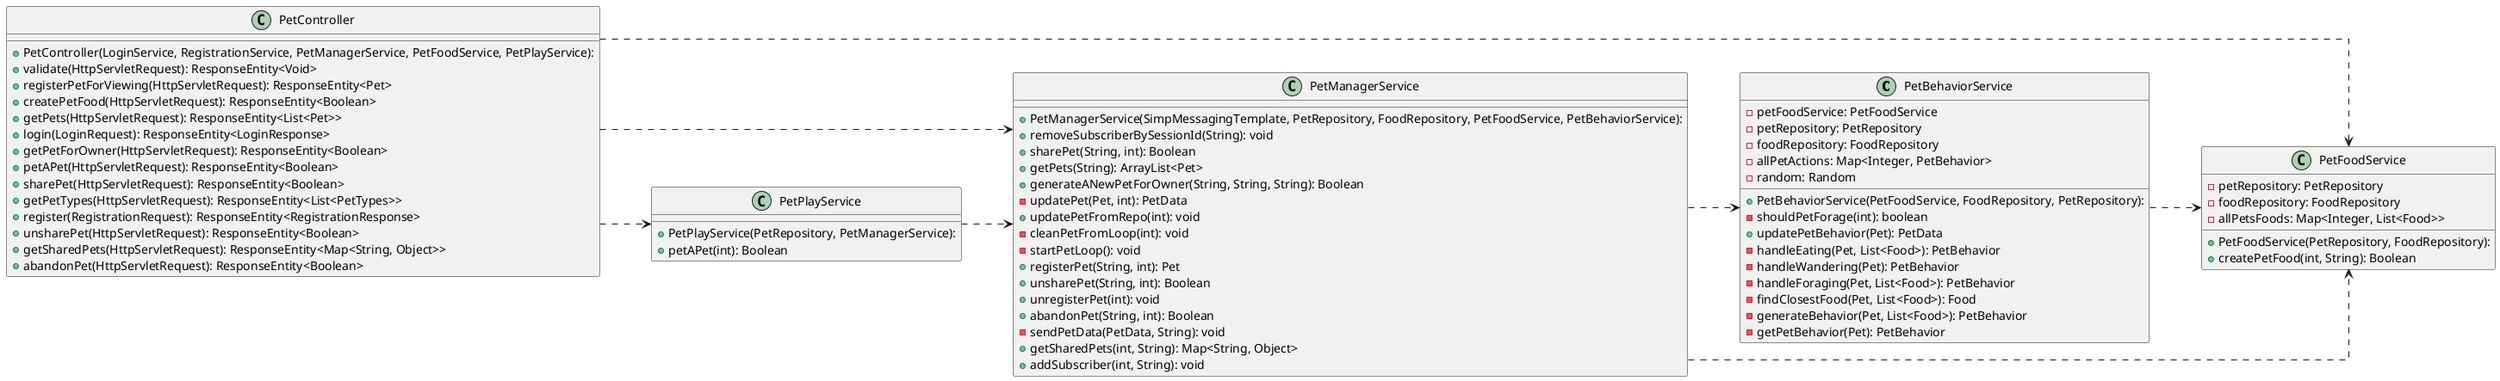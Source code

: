 @startuml

left to right direction
skinparam linetype ortho

class PetBehaviorService {
  + PetBehaviorService(PetFoodService, FoodRepository, PetRepository): 
  - petFoodService: PetFoodService
  - petRepository: PetRepository
  - foodRepository: FoodRepository
  - allPetActions: Map<Integer, PetBehavior>
  - random: Random
  - shouldPetForage(int): boolean
  + updatePetBehavior(Pet): PetData
  - handleEating(Pet, List<Food>): PetBehavior
  - handleWandering(Pet): PetBehavior
  - handleForaging(Pet, List<Food>): PetBehavior
  - findClosestFood(Pet, List<Food>): Food
  - generateBehavior(Pet, List<Food>): PetBehavior
  - getPetBehavior(Pet): PetBehavior

}
class PetController {
  + PetController(LoginService, RegistrationService, PetManagerService, PetFoodService, PetPlayService): 
  + validate(HttpServletRequest): ResponseEntity<Void>
  + registerPetForViewing(HttpServletRequest): ResponseEntity<Pet>
  + createPetFood(HttpServletRequest): ResponseEntity<Boolean>
  + getPets(HttpServletRequest): ResponseEntity<List<Pet>>
  + login(LoginRequest): ResponseEntity<LoginResponse>
  + getPetForOwner(HttpServletRequest): ResponseEntity<Boolean>
  + petAPet(HttpServletRequest): ResponseEntity<Boolean>
  + sharePet(HttpServletRequest): ResponseEntity<Boolean>
  + getPetTypes(HttpServletRequest): ResponseEntity<List<PetTypes>>
  + register(RegistrationRequest): ResponseEntity<RegistrationResponse>
  + unsharePet(HttpServletRequest): ResponseEntity<Boolean>
  + getSharedPets(HttpServletRequest): ResponseEntity<Map<String, Object>>
  + abandonPet(HttpServletRequest): ResponseEntity<Boolean>
}
class PetFoodService {
  + PetFoodService(PetRepository, FoodRepository): 
  - petRepository: PetRepository
  - foodRepository: FoodRepository
  - allPetsFoods: Map<Integer, List<Food>>
  + createPetFood(int, String): Boolean

}
class PetManagerService {
  + PetManagerService(SimpMessagingTemplate, PetRepository, FoodRepository, PetFoodService, PetBehaviorService): 
  + removeSubscriberBySessionId(String): void
  + sharePet(String, int): Boolean
  + getPets(String): ArrayList<Pet>
  + generateANewPetForOwner(String, String, String): Boolean
  - updatePet(Pet, int): PetData
  + updatePetFromRepo(int): void
  - cleanPetFromLoop(int): void
  - startPetLoop(): void
  + registerPet(String, int): Pet
  + unsharePet(String, int): Boolean
  + unregisterPet(int): void
  + abandonPet(String, int): Boolean
  - sendPetData(PetData, String): void
  + getSharedPets(int, String): Map<String, Object>
  + addSubscriber(int, String): void

}
class PetPlayService {
  + PetPlayService(PetRepository, PetManagerService): 
  + petAPet(int): Boolean
}

PetBehaviorService ..> PetFoodService     
PetController      ..> PetFoodService     
PetController      ..> PetManagerService  
PetController      ..> PetPlayService     
PetManagerService  ..> PetBehaviorService 
PetManagerService  ..> PetFoodService     
PetPlayService     ..> PetManagerService  
@enduml
